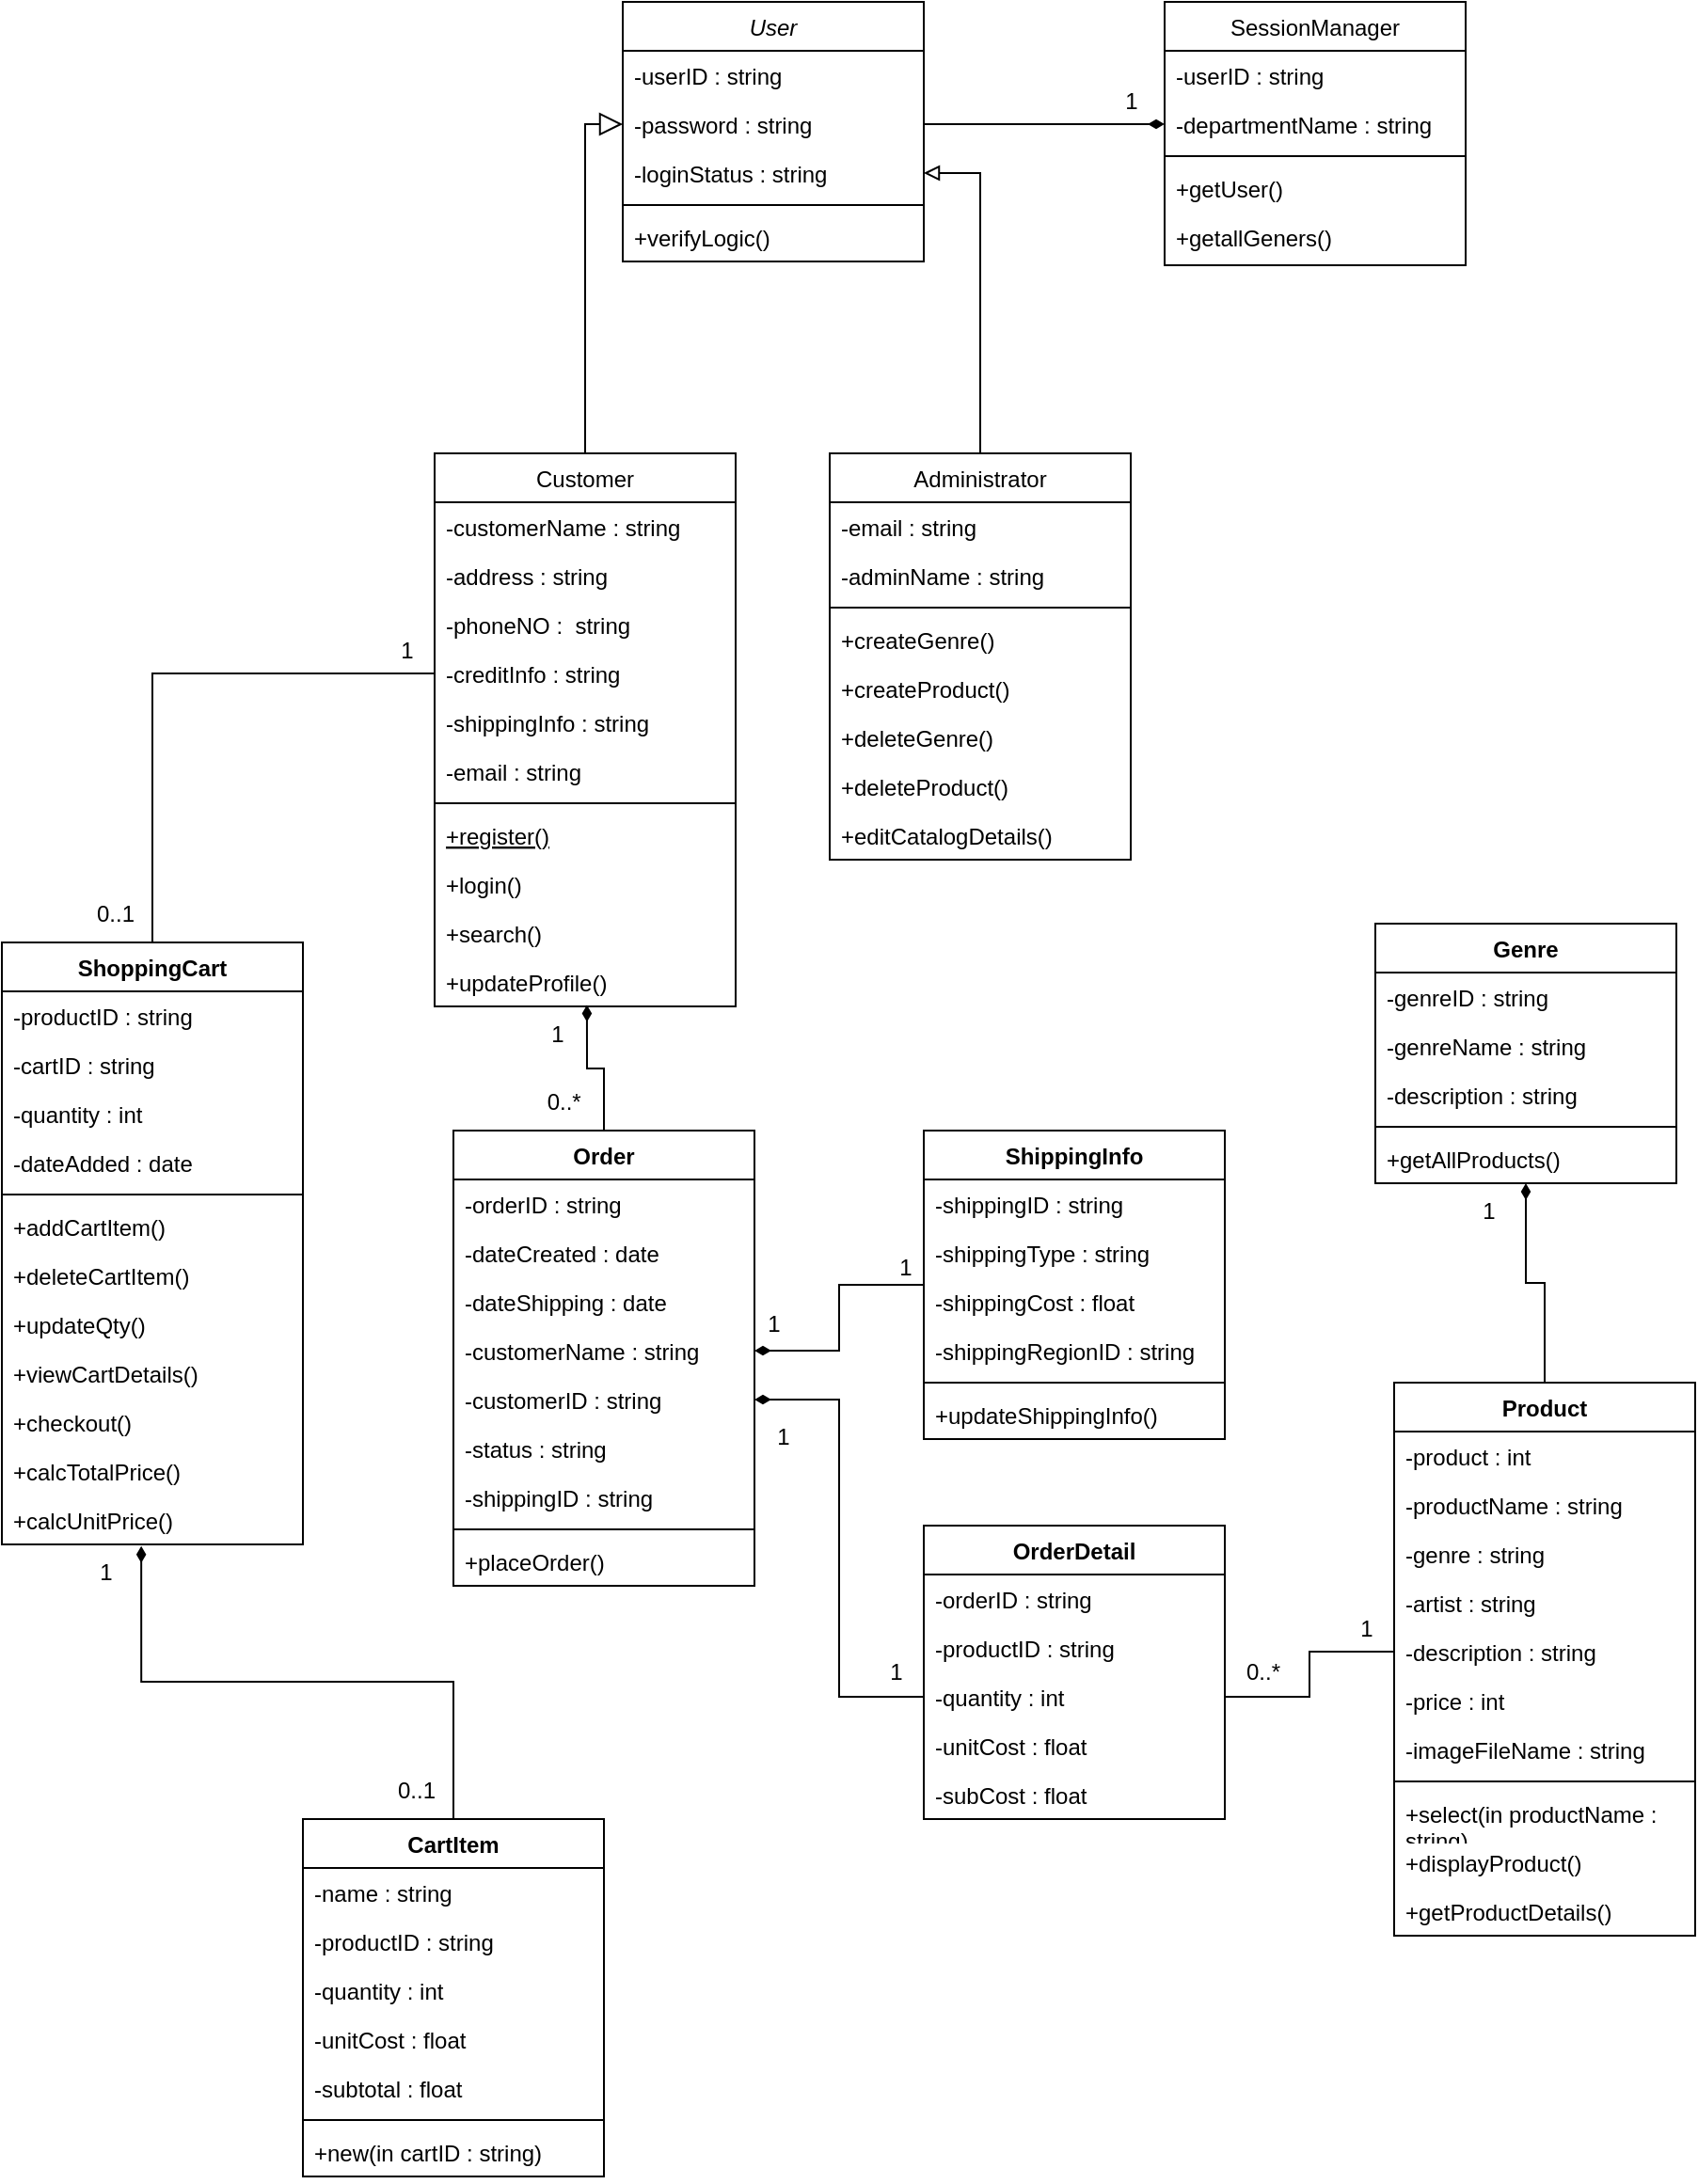 <mxfile version="25.0.3">
  <diagram id="C5RBs43oDa-KdzZeNtuy" name="Page-1">
    <mxGraphModel dx="2251" dy="1554" grid="1" gridSize="10" guides="1" tooltips="1" connect="1" arrows="1" fold="1" page="1" pageScale="1" pageWidth="827" pageHeight="1169" math="0" shadow="0">
      <root>
        <mxCell id="WIyWlLk6GJQsqaUBKTNV-0" />
        <mxCell id="WIyWlLk6GJQsqaUBKTNV-1" parent="WIyWlLk6GJQsqaUBKTNV-0" />
        <mxCell id="zkfFHV4jXpPFQw0GAbJ--0" value="User" style="swimlane;fontStyle=2;align=center;verticalAlign=top;childLayout=stackLayout;horizontal=1;startSize=26;horizontalStack=0;resizeParent=1;resizeLast=0;collapsible=1;marginBottom=0;rounded=0;shadow=0;strokeWidth=1;" parent="WIyWlLk6GJQsqaUBKTNV-1" vertex="1">
          <mxGeometry x="220" y="120" width="160" height="138" as="geometry">
            <mxRectangle x="230" y="140" width="160" height="26" as="alternateBounds" />
          </mxGeometry>
        </mxCell>
        <mxCell id="zkfFHV4jXpPFQw0GAbJ--1" value="-userID : string" style="text;align=left;verticalAlign=top;spacingLeft=4;spacingRight=4;overflow=hidden;rotatable=0;points=[[0,0.5],[1,0.5]];portConstraint=eastwest;" parent="zkfFHV4jXpPFQw0GAbJ--0" vertex="1">
          <mxGeometry y="26" width="160" height="26" as="geometry" />
        </mxCell>
        <mxCell id="zkfFHV4jXpPFQw0GAbJ--2" value="-password : string" style="text;align=left;verticalAlign=top;spacingLeft=4;spacingRight=4;overflow=hidden;rotatable=0;points=[[0,0.5],[1,0.5]];portConstraint=eastwest;rounded=0;shadow=0;html=0;" parent="zkfFHV4jXpPFQw0GAbJ--0" vertex="1">
          <mxGeometry y="52" width="160" height="26" as="geometry" />
        </mxCell>
        <mxCell id="zkfFHV4jXpPFQw0GAbJ--3" value="-loginStatus : string" style="text;align=left;verticalAlign=top;spacingLeft=4;spacingRight=4;overflow=hidden;rotatable=0;points=[[0,0.5],[1,0.5]];portConstraint=eastwest;rounded=0;shadow=0;html=0;" parent="zkfFHV4jXpPFQw0GAbJ--0" vertex="1">
          <mxGeometry y="78" width="160" height="26" as="geometry" />
        </mxCell>
        <mxCell id="zkfFHV4jXpPFQw0GAbJ--4" value="" style="line;html=1;strokeWidth=1;align=left;verticalAlign=middle;spacingTop=-1;spacingLeft=3;spacingRight=3;rotatable=0;labelPosition=right;points=[];portConstraint=eastwest;" parent="zkfFHV4jXpPFQw0GAbJ--0" vertex="1">
          <mxGeometry y="104" width="160" height="8" as="geometry" />
        </mxCell>
        <mxCell id="zkfFHV4jXpPFQw0GAbJ--5" value="+verifyLogic()" style="text;align=left;verticalAlign=top;spacingLeft=4;spacingRight=4;overflow=hidden;rotatable=0;points=[[0,0.5],[1,0.5]];portConstraint=eastwest;" parent="zkfFHV4jXpPFQw0GAbJ--0" vertex="1">
          <mxGeometry y="112" width="160" height="26" as="geometry" />
        </mxCell>
        <mxCell id="zkfFHV4jXpPFQw0GAbJ--6" value="Customer" style="swimlane;fontStyle=0;align=center;verticalAlign=top;childLayout=stackLayout;horizontal=1;startSize=26;horizontalStack=0;resizeParent=1;resizeLast=0;collapsible=1;marginBottom=0;rounded=0;shadow=0;strokeWidth=1;" parent="WIyWlLk6GJQsqaUBKTNV-1" vertex="1">
          <mxGeometry x="120" y="360" width="160" height="294" as="geometry">
            <mxRectangle x="130" y="380" width="160" height="26" as="alternateBounds" />
          </mxGeometry>
        </mxCell>
        <mxCell id="zkfFHV4jXpPFQw0GAbJ--7" value="-customerName : string" style="text;align=left;verticalAlign=top;spacingLeft=4;spacingRight=4;overflow=hidden;rotatable=0;points=[[0,0.5],[1,0.5]];portConstraint=eastwest;" parent="zkfFHV4jXpPFQw0GAbJ--6" vertex="1">
          <mxGeometry y="26" width="160" height="26" as="geometry" />
        </mxCell>
        <mxCell id="zkfFHV4jXpPFQw0GAbJ--8" value="-address : string&#xa;" style="text;align=left;verticalAlign=top;spacingLeft=4;spacingRight=4;overflow=hidden;rotatable=0;points=[[0,0.5],[1,0.5]];portConstraint=eastwest;rounded=0;shadow=0;html=0;" parent="zkfFHV4jXpPFQw0GAbJ--6" vertex="1">
          <mxGeometry y="52" width="160" height="26" as="geometry" />
        </mxCell>
        <mxCell id="RQyk1Q5emCY9U3NmdRjA-23" value="-phoneNO :&amp;nbsp; string" style="text;strokeColor=none;fillColor=none;align=left;verticalAlign=top;spacingLeft=4;spacingRight=4;overflow=hidden;rotatable=0;points=[[0,0.5],[1,0.5]];portConstraint=eastwest;whiteSpace=wrap;html=1;" parent="zkfFHV4jXpPFQw0GAbJ--6" vertex="1">
          <mxGeometry y="78" width="160" height="26" as="geometry" />
        </mxCell>
        <mxCell id="RQyk1Q5emCY9U3NmdRjA-24" value="-creditInfo : string" style="text;strokeColor=none;fillColor=none;align=left;verticalAlign=top;spacingLeft=4;spacingRight=4;overflow=hidden;rotatable=0;points=[[0,0.5],[1,0.5]];portConstraint=eastwest;whiteSpace=wrap;html=1;" parent="zkfFHV4jXpPFQw0GAbJ--6" vertex="1">
          <mxGeometry y="104" width="160" height="26" as="geometry" />
        </mxCell>
        <mxCell id="RQyk1Q5emCY9U3NmdRjA-25" value="-shippingInfo : string" style="text;strokeColor=none;fillColor=none;align=left;verticalAlign=top;spacingLeft=4;spacingRight=4;overflow=hidden;rotatable=0;points=[[0,0.5],[1,0.5]];portConstraint=eastwest;whiteSpace=wrap;html=1;" parent="zkfFHV4jXpPFQw0GAbJ--6" vertex="1">
          <mxGeometry y="130" width="160" height="26" as="geometry" />
        </mxCell>
        <mxCell id="RQyk1Q5emCY9U3NmdRjA-22" value="-email : string" style="text;strokeColor=none;fillColor=none;align=left;verticalAlign=top;spacingLeft=4;spacingRight=4;overflow=hidden;rotatable=0;points=[[0,0.5],[1,0.5]];portConstraint=eastwest;whiteSpace=wrap;html=1;" parent="zkfFHV4jXpPFQw0GAbJ--6" vertex="1">
          <mxGeometry y="156" width="160" height="26" as="geometry" />
        </mxCell>
        <mxCell id="zkfFHV4jXpPFQw0GAbJ--9" value="" style="line;html=1;strokeWidth=1;align=left;verticalAlign=middle;spacingTop=-1;spacingLeft=3;spacingRight=3;rotatable=0;labelPosition=right;points=[];portConstraint=eastwest;" parent="zkfFHV4jXpPFQw0GAbJ--6" vertex="1">
          <mxGeometry y="182" width="160" height="8" as="geometry" />
        </mxCell>
        <mxCell id="zkfFHV4jXpPFQw0GAbJ--10" value="+register()" style="text;align=left;verticalAlign=top;spacingLeft=4;spacingRight=4;overflow=hidden;rotatable=0;points=[[0,0.5],[1,0.5]];portConstraint=eastwest;fontStyle=4" parent="zkfFHV4jXpPFQw0GAbJ--6" vertex="1">
          <mxGeometry y="190" width="160" height="26" as="geometry" />
        </mxCell>
        <mxCell id="zkfFHV4jXpPFQw0GAbJ--11" value="+login()" style="text;align=left;verticalAlign=top;spacingLeft=4;spacingRight=4;overflow=hidden;rotatable=0;points=[[0,0.5],[1,0.5]];portConstraint=eastwest;" parent="zkfFHV4jXpPFQw0GAbJ--6" vertex="1">
          <mxGeometry y="216" width="160" height="26" as="geometry" />
        </mxCell>
        <mxCell id="RQyk1Q5emCY9U3NmdRjA-27" value="+search()" style="text;strokeColor=none;fillColor=none;align=left;verticalAlign=top;spacingLeft=4;spacingRight=4;overflow=hidden;rotatable=0;points=[[0,0.5],[1,0.5]];portConstraint=eastwest;whiteSpace=wrap;html=1;" parent="zkfFHV4jXpPFQw0GAbJ--6" vertex="1">
          <mxGeometry y="242" width="160" height="26" as="geometry" />
        </mxCell>
        <mxCell id="RQyk1Q5emCY9U3NmdRjA-26" value="+updateProfile()" style="text;strokeColor=none;fillColor=none;align=left;verticalAlign=top;spacingLeft=4;spacingRight=4;overflow=hidden;rotatable=0;points=[[0,0.5],[1,0.5]];portConstraint=eastwest;whiteSpace=wrap;html=1;" parent="zkfFHV4jXpPFQw0GAbJ--6" vertex="1">
          <mxGeometry y="268" width="160" height="26" as="geometry" />
        </mxCell>
        <mxCell id="zkfFHV4jXpPFQw0GAbJ--12" value="" style="endArrow=block;endSize=10;endFill=0;shadow=0;strokeWidth=1;rounded=0;curved=0;edgeStyle=elbowEdgeStyle;elbow=vertical;entryX=0;entryY=0.5;entryDx=0;entryDy=0;exitX=0.5;exitY=0;exitDx=0;exitDy=0;" parent="WIyWlLk6GJQsqaUBKTNV-1" source="zkfFHV4jXpPFQw0GAbJ--6" target="zkfFHV4jXpPFQw0GAbJ--2" edge="1">
          <mxGeometry width="160" relative="1" as="geometry">
            <mxPoint x="180" y="350" as="sourcePoint" />
            <mxPoint x="180" y="210" as="targetPoint" />
            <Array as="points">
              <mxPoint x="180" y="185" />
            </Array>
          </mxGeometry>
        </mxCell>
        <mxCell id="RQyk1Q5emCY9U3NmdRjA-28" style="edgeStyle=orthogonalEdgeStyle;rounded=0;orthogonalLoop=1;jettySize=auto;html=1;entryX=1;entryY=0.5;entryDx=0;entryDy=0;endArrow=block;endFill=0;" parent="WIyWlLk6GJQsqaUBKTNV-1" source="zkfFHV4jXpPFQw0GAbJ--13" target="zkfFHV4jXpPFQw0GAbJ--3" edge="1">
          <mxGeometry relative="1" as="geometry" />
        </mxCell>
        <mxCell id="zkfFHV4jXpPFQw0GAbJ--13" value="Administrator" style="swimlane;fontStyle=0;align=center;verticalAlign=top;childLayout=stackLayout;horizontal=1;startSize=26;horizontalStack=0;resizeParent=1;resizeLast=0;collapsible=1;marginBottom=0;rounded=0;shadow=0;strokeWidth=1;" parent="WIyWlLk6GJQsqaUBKTNV-1" vertex="1">
          <mxGeometry x="330" y="360" width="160" height="216" as="geometry">
            <mxRectangle x="340" y="380" width="170" height="26" as="alternateBounds" />
          </mxGeometry>
        </mxCell>
        <mxCell id="RQyk1Q5emCY9U3NmdRjA-5" value="-email : string" style="text;strokeColor=none;fillColor=none;align=left;verticalAlign=top;spacingLeft=4;spacingRight=4;overflow=hidden;rotatable=0;points=[[0,0.5],[1,0.5]];portConstraint=eastwest;whiteSpace=wrap;html=1;" parent="zkfFHV4jXpPFQw0GAbJ--13" vertex="1">
          <mxGeometry y="26" width="160" height="26" as="geometry" />
        </mxCell>
        <mxCell id="zkfFHV4jXpPFQw0GAbJ--14" value="-adminName : string" style="text;align=left;verticalAlign=top;spacingLeft=4;spacingRight=4;overflow=hidden;rotatable=0;points=[[0,0.5],[1,0.5]];portConstraint=eastwest;" parent="zkfFHV4jXpPFQw0GAbJ--13" vertex="1">
          <mxGeometry y="52" width="160" height="26" as="geometry" />
        </mxCell>
        <mxCell id="zkfFHV4jXpPFQw0GAbJ--15" value="" style="line;html=1;strokeWidth=1;align=left;verticalAlign=middle;spacingTop=-1;spacingLeft=3;spacingRight=3;rotatable=0;labelPosition=right;points=[];portConstraint=eastwest;" parent="zkfFHV4jXpPFQw0GAbJ--13" vertex="1">
          <mxGeometry y="78" width="160" height="8" as="geometry" />
        </mxCell>
        <mxCell id="RQyk1Q5emCY9U3NmdRjA-17" value="+createGenre()" style="text;strokeColor=none;fillColor=none;align=left;verticalAlign=top;spacingLeft=4;spacingRight=4;overflow=hidden;rotatable=0;points=[[0,0.5],[1,0.5]];portConstraint=eastwest;whiteSpace=wrap;html=1;" parent="zkfFHV4jXpPFQw0GAbJ--13" vertex="1">
          <mxGeometry y="86" width="160" height="26" as="geometry" />
        </mxCell>
        <mxCell id="RQyk1Q5emCY9U3NmdRjA-21" value="&lt;div&gt;+createProduct()&lt;/div&gt;&lt;div&gt;&lt;br&gt;&lt;/div&gt;" style="text;strokeColor=none;fillColor=none;align=left;verticalAlign=top;spacingLeft=4;spacingRight=4;overflow=hidden;rotatable=0;points=[[0,0.5],[1,0.5]];portConstraint=eastwest;whiteSpace=wrap;html=1;" parent="zkfFHV4jXpPFQw0GAbJ--13" vertex="1">
          <mxGeometry y="112" width="160" height="26" as="geometry" />
        </mxCell>
        <mxCell id="RQyk1Q5emCY9U3NmdRjA-20" value="&lt;div&gt;&lt;span style=&quot;background-color: initial;&quot;&gt;+deleteGenre()&lt;/span&gt;&lt;/div&gt;&lt;div&gt;&lt;span style=&quot;background-color: initial;&quot;&gt;&lt;br&gt;&lt;/span&gt;&lt;/div&gt;" style="text;strokeColor=none;fillColor=none;align=left;verticalAlign=top;spacingLeft=4;spacingRight=4;overflow=hidden;rotatable=0;points=[[0,0.5],[1,0.5]];portConstraint=eastwest;whiteSpace=wrap;html=1;" parent="zkfFHV4jXpPFQw0GAbJ--13" vertex="1">
          <mxGeometry y="138" width="160" height="26" as="geometry" />
        </mxCell>
        <mxCell id="RQyk1Q5emCY9U3NmdRjA-19" value="&lt;div&gt;&lt;span style=&quot;background-color: initial;&quot;&gt;+deleteProduct()&lt;/span&gt;&lt;/div&gt;&lt;div&gt;&lt;span style=&quot;background-color: initial;&quot;&gt;&lt;br&gt;&lt;/span&gt;&lt;/div&gt;" style="text;strokeColor=none;fillColor=none;align=left;verticalAlign=top;spacingLeft=4;spacingRight=4;overflow=hidden;rotatable=0;points=[[0,0.5],[1,0.5]];portConstraint=eastwest;whiteSpace=wrap;html=1;" parent="zkfFHV4jXpPFQw0GAbJ--13" vertex="1">
          <mxGeometry y="164" width="160" height="26" as="geometry" />
        </mxCell>
        <mxCell id="RQyk1Q5emCY9U3NmdRjA-18" value="+editCatalogDetails()" style="text;strokeColor=none;fillColor=none;align=left;verticalAlign=top;spacingLeft=4;spacingRight=4;overflow=hidden;rotatable=0;points=[[0,0.5],[1,0.5]];portConstraint=eastwest;whiteSpace=wrap;html=1;" parent="zkfFHV4jXpPFQw0GAbJ--13" vertex="1">
          <mxGeometry y="190" width="160" height="26" as="geometry" />
        </mxCell>
        <mxCell id="zkfFHV4jXpPFQw0GAbJ--17" value="SessionManager" style="swimlane;fontStyle=0;align=center;verticalAlign=top;childLayout=stackLayout;horizontal=1;startSize=26;horizontalStack=0;resizeParent=1;resizeLast=0;collapsible=1;marginBottom=0;rounded=0;shadow=0;strokeWidth=1;" parent="WIyWlLk6GJQsqaUBKTNV-1" vertex="1">
          <mxGeometry x="508" y="120" width="160" height="140" as="geometry">
            <mxRectangle x="550" y="140" width="160" height="26" as="alternateBounds" />
          </mxGeometry>
        </mxCell>
        <mxCell id="zkfFHV4jXpPFQw0GAbJ--18" value="-userID : string" style="text;align=left;verticalAlign=top;spacingLeft=4;spacingRight=4;overflow=hidden;rotatable=0;points=[[0,0.5],[1,0.5]];portConstraint=eastwest;" parent="zkfFHV4jXpPFQw0GAbJ--17" vertex="1">
          <mxGeometry y="26" width="160" height="26" as="geometry" />
        </mxCell>
        <mxCell id="zkfFHV4jXpPFQw0GAbJ--19" value="-departmentName : string" style="text;align=left;verticalAlign=top;spacingLeft=4;spacingRight=4;overflow=hidden;rotatable=0;points=[[0,0.5],[1,0.5]];portConstraint=eastwest;rounded=0;shadow=0;html=0;" parent="zkfFHV4jXpPFQw0GAbJ--17" vertex="1">
          <mxGeometry y="52" width="160" height="26" as="geometry" />
        </mxCell>
        <mxCell id="zkfFHV4jXpPFQw0GAbJ--23" value="" style="line;html=1;strokeWidth=1;align=left;verticalAlign=middle;spacingTop=-1;spacingLeft=3;spacingRight=3;rotatable=0;labelPosition=right;points=[];portConstraint=eastwest;" parent="zkfFHV4jXpPFQw0GAbJ--17" vertex="1">
          <mxGeometry y="78" width="160" height="8" as="geometry" />
        </mxCell>
        <mxCell id="zkfFHV4jXpPFQw0GAbJ--24" value="+getUser()" style="text;align=left;verticalAlign=top;spacingLeft=4;spacingRight=4;overflow=hidden;rotatable=0;points=[[0,0.5],[1,0.5]];portConstraint=eastwest;" parent="zkfFHV4jXpPFQw0GAbJ--17" vertex="1">
          <mxGeometry y="86" width="160" height="26" as="geometry" />
        </mxCell>
        <mxCell id="zkfFHV4jXpPFQw0GAbJ--25" value="+getallGeners()" style="text;align=left;verticalAlign=top;spacingLeft=4;spacingRight=4;overflow=hidden;rotatable=0;points=[[0,0.5],[1,0.5]];portConstraint=eastwest;" parent="zkfFHV4jXpPFQw0GAbJ--17" vertex="1">
          <mxGeometry y="112" width="160" height="26" as="geometry" />
        </mxCell>
        <mxCell id="RQyk1Q5emCY9U3NmdRjA-2" style="edgeStyle=orthogonalEdgeStyle;rounded=0;orthogonalLoop=1;jettySize=auto;html=1;endArrow=diamondThin;endFill=1;" parent="WIyWlLk6GJQsqaUBKTNV-1" source="zkfFHV4jXpPFQw0GAbJ--2" target="zkfFHV4jXpPFQw0GAbJ--19" edge="1">
          <mxGeometry relative="1" as="geometry" />
        </mxCell>
        <mxCell id="RQyk1Q5emCY9U3NmdRjA-3" value="1" style="text;html=1;align=center;verticalAlign=middle;resizable=0;points=[];autosize=1;strokeColor=none;fillColor=none;" parent="WIyWlLk6GJQsqaUBKTNV-1" vertex="1">
          <mxGeometry x="475" y="158" width="30" height="30" as="geometry" />
        </mxCell>
        <mxCell id="RQyk1Q5emCY9U3NmdRjA-15" value="&lt;br&gt;&lt;div style=&quot;text-align: left; text-wrap-mode: wrap;&quot;&gt;&lt;br&gt;&lt;/div&gt;" style="text;html=1;align=center;verticalAlign=middle;resizable=0;points=[];autosize=1;strokeColor=none;fillColor=none;" parent="WIyWlLk6GJQsqaUBKTNV-1" vertex="1">
          <mxGeometry x="370" y="623" width="20" height="40" as="geometry" />
        </mxCell>
        <mxCell id="EE8kSqbH6hWpKjVf80Ol-6" style="edgeStyle=orthogonalEdgeStyle;rounded=0;orthogonalLoop=1;jettySize=auto;html=1;entryX=0;entryY=0.5;entryDx=0;entryDy=0;endArrow=none;endFill=0;" edge="1" parent="WIyWlLk6GJQsqaUBKTNV-1" source="RQyk1Q5emCY9U3NmdRjA-29" target="RQyk1Q5emCY9U3NmdRjA-24">
          <mxGeometry relative="1" as="geometry" />
        </mxCell>
        <mxCell id="RQyk1Q5emCY9U3NmdRjA-29" value="ShoppingCart" style="swimlane;fontStyle=1;align=center;verticalAlign=top;childLayout=stackLayout;horizontal=1;startSize=26;horizontalStack=0;resizeParent=1;resizeParentMax=0;resizeLast=0;collapsible=1;marginBottom=0;whiteSpace=wrap;html=1;" parent="WIyWlLk6GJQsqaUBKTNV-1" vertex="1">
          <mxGeometry x="-110" y="620" width="160" height="320" as="geometry" />
        </mxCell>
        <mxCell id="RQyk1Q5emCY9U3NmdRjA-33" value="-productID : string" style="text;strokeColor=none;fillColor=none;align=left;verticalAlign=top;spacingLeft=4;spacingRight=4;overflow=hidden;rotatable=0;points=[[0,0.5],[1,0.5]];portConstraint=eastwest;whiteSpace=wrap;html=1;" parent="RQyk1Q5emCY9U3NmdRjA-29" vertex="1">
          <mxGeometry y="26" width="160" height="26" as="geometry" />
        </mxCell>
        <mxCell id="RQyk1Q5emCY9U3NmdRjA-30" value="-cartID : string" style="text;strokeColor=none;fillColor=none;align=left;verticalAlign=top;spacingLeft=4;spacingRight=4;overflow=hidden;rotatable=0;points=[[0,0.5],[1,0.5]];portConstraint=eastwest;whiteSpace=wrap;html=1;" parent="RQyk1Q5emCY9U3NmdRjA-29" vertex="1">
          <mxGeometry y="52" width="160" height="26" as="geometry" />
        </mxCell>
        <mxCell id="RQyk1Q5emCY9U3NmdRjA-34" value="-quantity : int" style="text;strokeColor=none;fillColor=none;align=left;verticalAlign=top;spacingLeft=4;spacingRight=4;overflow=hidden;rotatable=0;points=[[0,0.5],[1,0.5]];portConstraint=eastwest;whiteSpace=wrap;html=1;" parent="RQyk1Q5emCY9U3NmdRjA-29" vertex="1">
          <mxGeometry y="78" width="160" height="26" as="geometry" />
        </mxCell>
        <mxCell id="RQyk1Q5emCY9U3NmdRjA-35" value="-dateAdded : date" style="text;strokeColor=none;fillColor=none;align=left;verticalAlign=top;spacingLeft=4;spacingRight=4;overflow=hidden;rotatable=0;points=[[0,0.5],[1,0.5]];portConstraint=eastwest;whiteSpace=wrap;html=1;" parent="RQyk1Q5emCY9U3NmdRjA-29" vertex="1">
          <mxGeometry y="104" width="160" height="26" as="geometry" />
        </mxCell>
        <mxCell id="RQyk1Q5emCY9U3NmdRjA-31" value="" style="line;strokeWidth=1;fillColor=none;align=left;verticalAlign=middle;spacingTop=-1;spacingLeft=3;spacingRight=3;rotatable=0;labelPosition=right;points=[];portConstraint=eastwest;strokeColor=inherit;" parent="RQyk1Q5emCY9U3NmdRjA-29" vertex="1">
          <mxGeometry y="130" width="160" height="8" as="geometry" />
        </mxCell>
        <mxCell id="RQyk1Q5emCY9U3NmdRjA-32" value="+addCartItem()" style="text;strokeColor=none;fillColor=none;align=left;verticalAlign=top;spacingLeft=4;spacingRight=4;overflow=hidden;rotatable=0;points=[[0,0.5],[1,0.5]];portConstraint=eastwest;whiteSpace=wrap;html=1;" parent="RQyk1Q5emCY9U3NmdRjA-29" vertex="1">
          <mxGeometry y="138" width="160" height="26" as="geometry" />
        </mxCell>
        <mxCell id="RQyk1Q5emCY9U3NmdRjA-36" value="+deleteCartItem()" style="text;strokeColor=none;fillColor=none;align=left;verticalAlign=top;spacingLeft=4;spacingRight=4;overflow=hidden;rotatable=0;points=[[0,0.5],[1,0.5]];portConstraint=eastwest;whiteSpace=wrap;html=1;" parent="RQyk1Q5emCY9U3NmdRjA-29" vertex="1">
          <mxGeometry y="164" width="160" height="26" as="geometry" />
        </mxCell>
        <mxCell id="RQyk1Q5emCY9U3NmdRjA-37" value="+updateQty()" style="text;strokeColor=none;fillColor=none;align=left;verticalAlign=top;spacingLeft=4;spacingRight=4;overflow=hidden;rotatable=0;points=[[0,0.5],[1,0.5]];portConstraint=eastwest;whiteSpace=wrap;html=1;" parent="RQyk1Q5emCY9U3NmdRjA-29" vertex="1">
          <mxGeometry y="190" width="160" height="26" as="geometry" />
        </mxCell>
        <mxCell id="RQyk1Q5emCY9U3NmdRjA-38" value="+viewCartDetails()" style="text;strokeColor=none;fillColor=none;align=left;verticalAlign=top;spacingLeft=4;spacingRight=4;overflow=hidden;rotatable=0;points=[[0,0.5],[1,0.5]];portConstraint=eastwest;whiteSpace=wrap;html=1;" parent="RQyk1Q5emCY9U3NmdRjA-29" vertex="1">
          <mxGeometry y="216" width="160" height="26" as="geometry" />
        </mxCell>
        <mxCell id="RQyk1Q5emCY9U3NmdRjA-39" value="+checkout()" style="text;strokeColor=none;fillColor=none;align=left;verticalAlign=top;spacingLeft=4;spacingRight=4;overflow=hidden;rotatable=0;points=[[0,0.5],[1,0.5]];portConstraint=eastwest;whiteSpace=wrap;html=1;" parent="RQyk1Q5emCY9U3NmdRjA-29" vertex="1">
          <mxGeometry y="242" width="160" height="26" as="geometry" />
        </mxCell>
        <mxCell id="RQyk1Q5emCY9U3NmdRjA-41" value="+calcTotalPrice()" style="text;strokeColor=none;fillColor=none;align=left;verticalAlign=top;spacingLeft=4;spacingRight=4;overflow=hidden;rotatable=0;points=[[0,0.5],[1,0.5]];portConstraint=eastwest;whiteSpace=wrap;html=1;" parent="RQyk1Q5emCY9U3NmdRjA-29" vertex="1">
          <mxGeometry y="268" width="160" height="26" as="geometry" />
        </mxCell>
        <mxCell id="RQyk1Q5emCY9U3NmdRjA-40" value="+calcUnitPrice()" style="text;strokeColor=none;fillColor=none;align=left;verticalAlign=top;spacingLeft=4;spacingRight=4;overflow=hidden;rotatable=0;points=[[0,0.5],[1,0.5]];portConstraint=eastwest;whiteSpace=wrap;html=1;" parent="RQyk1Q5emCY9U3NmdRjA-29" vertex="1">
          <mxGeometry y="294" width="160" height="26" as="geometry" />
        </mxCell>
        <mxCell id="RQyk1Q5emCY9U3NmdRjA-42" value="Order" style="swimlane;fontStyle=1;align=center;verticalAlign=top;childLayout=stackLayout;horizontal=1;startSize=26;horizontalStack=0;resizeParent=1;resizeParentMax=0;resizeLast=0;collapsible=1;marginBottom=0;whiteSpace=wrap;html=1;" parent="WIyWlLk6GJQsqaUBKTNV-1" vertex="1">
          <mxGeometry x="130" y="720" width="160" height="242" as="geometry" />
        </mxCell>
        <mxCell id="RQyk1Q5emCY9U3NmdRjA-43" value="-orderID : string" style="text;strokeColor=none;fillColor=none;align=left;verticalAlign=top;spacingLeft=4;spacingRight=4;overflow=hidden;rotatable=0;points=[[0,0.5],[1,0.5]];portConstraint=eastwest;whiteSpace=wrap;html=1;" parent="RQyk1Q5emCY9U3NmdRjA-42" vertex="1">
          <mxGeometry y="26" width="160" height="26" as="geometry" />
        </mxCell>
        <mxCell id="RQyk1Q5emCY9U3NmdRjA-46" value="-dateCreated : date" style="text;strokeColor=none;fillColor=none;align=left;verticalAlign=top;spacingLeft=4;spacingRight=4;overflow=hidden;rotatable=0;points=[[0,0.5],[1,0.5]];portConstraint=eastwest;whiteSpace=wrap;html=1;" parent="RQyk1Q5emCY9U3NmdRjA-42" vertex="1">
          <mxGeometry y="52" width="160" height="26" as="geometry" />
        </mxCell>
        <mxCell id="RQyk1Q5emCY9U3NmdRjA-47" value="-dateShipping : date" style="text;strokeColor=none;fillColor=none;align=left;verticalAlign=top;spacingLeft=4;spacingRight=4;overflow=hidden;rotatable=0;points=[[0,0.5],[1,0.5]];portConstraint=eastwest;whiteSpace=wrap;html=1;" parent="RQyk1Q5emCY9U3NmdRjA-42" vertex="1">
          <mxGeometry y="78" width="160" height="26" as="geometry" />
        </mxCell>
        <mxCell id="RQyk1Q5emCY9U3NmdRjA-48" value="-customerName : string" style="text;strokeColor=none;fillColor=none;align=left;verticalAlign=top;spacingLeft=4;spacingRight=4;overflow=hidden;rotatable=0;points=[[0,0.5],[1,0.5]];portConstraint=eastwest;whiteSpace=wrap;html=1;" parent="RQyk1Q5emCY9U3NmdRjA-42" vertex="1">
          <mxGeometry y="104" width="160" height="26" as="geometry" />
        </mxCell>
        <mxCell id="RQyk1Q5emCY9U3NmdRjA-49" value="-customerID : string" style="text;strokeColor=none;fillColor=none;align=left;verticalAlign=top;spacingLeft=4;spacingRight=4;overflow=hidden;rotatable=0;points=[[0,0.5],[1,0.5]];portConstraint=eastwest;whiteSpace=wrap;html=1;" parent="RQyk1Q5emCY9U3NmdRjA-42" vertex="1">
          <mxGeometry y="130" width="160" height="26" as="geometry" />
        </mxCell>
        <mxCell id="RQyk1Q5emCY9U3NmdRjA-50" value="-status : string" style="text;strokeColor=none;fillColor=none;align=left;verticalAlign=top;spacingLeft=4;spacingRight=4;overflow=hidden;rotatable=0;points=[[0,0.5],[1,0.5]];portConstraint=eastwest;whiteSpace=wrap;html=1;" parent="RQyk1Q5emCY9U3NmdRjA-42" vertex="1">
          <mxGeometry y="156" width="160" height="26" as="geometry" />
        </mxCell>
        <mxCell id="RQyk1Q5emCY9U3NmdRjA-51" value="-shippingID : string" style="text;strokeColor=none;fillColor=none;align=left;verticalAlign=top;spacingLeft=4;spacingRight=4;overflow=hidden;rotatable=0;points=[[0,0.5],[1,0.5]];portConstraint=eastwest;whiteSpace=wrap;html=1;" parent="RQyk1Q5emCY9U3NmdRjA-42" vertex="1">
          <mxGeometry y="182" width="160" height="26" as="geometry" />
        </mxCell>
        <mxCell id="RQyk1Q5emCY9U3NmdRjA-44" value="" style="line;strokeWidth=1;fillColor=none;align=left;verticalAlign=middle;spacingTop=-1;spacingLeft=3;spacingRight=3;rotatable=0;labelPosition=right;points=[];portConstraint=eastwest;strokeColor=inherit;" parent="RQyk1Q5emCY9U3NmdRjA-42" vertex="1">
          <mxGeometry y="208" width="160" height="8" as="geometry" />
        </mxCell>
        <mxCell id="RQyk1Q5emCY9U3NmdRjA-45" value="+placeOrder()" style="text;strokeColor=none;fillColor=none;align=left;verticalAlign=top;spacingLeft=4;spacingRight=4;overflow=hidden;rotatable=0;points=[[0,0.5],[1,0.5]];portConstraint=eastwest;whiteSpace=wrap;html=1;" parent="RQyk1Q5emCY9U3NmdRjA-42" vertex="1">
          <mxGeometry y="216" width="160" height="26" as="geometry" />
        </mxCell>
        <mxCell id="EE8kSqbH6hWpKjVf80Ol-9" style="edgeStyle=orthogonalEdgeStyle;rounded=0;orthogonalLoop=1;jettySize=auto;html=1;entryX=1;entryY=0.5;entryDx=0;entryDy=0;endArrow=diamondThin;endFill=1;" edge="1" parent="WIyWlLk6GJQsqaUBKTNV-1" source="RQyk1Q5emCY9U3NmdRjA-52" target="RQyk1Q5emCY9U3NmdRjA-48">
          <mxGeometry relative="1" as="geometry" />
        </mxCell>
        <mxCell id="RQyk1Q5emCY9U3NmdRjA-52" value="ShippingInfo" style="swimlane;fontStyle=1;align=center;verticalAlign=top;childLayout=stackLayout;horizontal=1;startSize=26;horizontalStack=0;resizeParent=1;resizeParentMax=0;resizeLast=0;collapsible=1;marginBottom=0;whiteSpace=wrap;html=1;" parent="WIyWlLk6GJQsqaUBKTNV-1" vertex="1">
          <mxGeometry x="380" y="720" width="160" height="164" as="geometry" />
        </mxCell>
        <mxCell id="RQyk1Q5emCY9U3NmdRjA-53" value="-shippingID : string" style="text;strokeColor=none;fillColor=none;align=left;verticalAlign=top;spacingLeft=4;spacingRight=4;overflow=hidden;rotatable=0;points=[[0,0.5],[1,0.5]];portConstraint=eastwest;whiteSpace=wrap;html=1;" parent="RQyk1Q5emCY9U3NmdRjA-52" vertex="1">
          <mxGeometry y="26" width="160" height="26" as="geometry" />
        </mxCell>
        <mxCell id="RQyk1Q5emCY9U3NmdRjA-56" value="-shippingType : string" style="text;strokeColor=none;fillColor=none;align=left;verticalAlign=top;spacingLeft=4;spacingRight=4;overflow=hidden;rotatable=0;points=[[0,0.5],[1,0.5]];portConstraint=eastwest;whiteSpace=wrap;html=1;" parent="RQyk1Q5emCY9U3NmdRjA-52" vertex="1">
          <mxGeometry y="52" width="160" height="26" as="geometry" />
        </mxCell>
        <mxCell id="RQyk1Q5emCY9U3NmdRjA-57" value="-shippingCost : float" style="text;strokeColor=none;fillColor=none;align=left;verticalAlign=top;spacingLeft=4;spacingRight=4;overflow=hidden;rotatable=0;points=[[0,0.5],[1,0.5]];portConstraint=eastwest;whiteSpace=wrap;html=1;" parent="RQyk1Q5emCY9U3NmdRjA-52" vertex="1">
          <mxGeometry y="78" width="160" height="26" as="geometry" />
        </mxCell>
        <mxCell id="RQyk1Q5emCY9U3NmdRjA-58" value="-shippingRegionID : string" style="text;strokeColor=none;fillColor=none;align=left;verticalAlign=top;spacingLeft=4;spacingRight=4;overflow=hidden;rotatable=0;points=[[0,0.5],[1,0.5]];portConstraint=eastwest;whiteSpace=wrap;html=1;" parent="RQyk1Q5emCY9U3NmdRjA-52" vertex="1">
          <mxGeometry y="104" width="160" height="26" as="geometry" />
        </mxCell>
        <mxCell id="RQyk1Q5emCY9U3NmdRjA-54" value="" style="line;strokeWidth=1;fillColor=none;align=left;verticalAlign=middle;spacingTop=-1;spacingLeft=3;spacingRight=3;rotatable=0;labelPosition=right;points=[];portConstraint=eastwest;strokeColor=inherit;" parent="RQyk1Q5emCY9U3NmdRjA-52" vertex="1">
          <mxGeometry y="130" width="160" height="8" as="geometry" />
        </mxCell>
        <mxCell id="RQyk1Q5emCY9U3NmdRjA-55" value="+updateShippingInfo()" style="text;strokeColor=none;fillColor=none;align=left;verticalAlign=top;spacingLeft=4;spacingRight=4;overflow=hidden;rotatable=0;points=[[0,0.5],[1,0.5]];portConstraint=eastwest;whiteSpace=wrap;html=1;" parent="RQyk1Q5emCY9U3NmdRjA-52" vertex="1">
          <mxGeometry y="138" width="160" height="26" as="geometry" />
        </mxCell>
        <mxCell id="RQyk1Q5emCY9U3NmdRjA-59" value="OrderDetail" style="swimlane;fontStyle=1;align=center;verticalAlign=top;childLayout=stackLayout;horizontal=1;startSize=26;horizontalStack=0;resizeParent=1;resizeParentMax=0;resizeLast=0;collapsible=1;marginBottom=0;whiteSpace=wrap;html=1;" parent="WIyWlLk6GJQsqaUBKTNV-1" vertex="1">
          <mxGeometry x="380" y="930" width="160" height="156" as="geometry" />
        </mxCell>
        <mxCell id="RQyk1Q5emCY9U3NmdRjA-60" value="-orderID : string" style="text;strokeColor=none;fillColor=none;align=left;verticalAlign=top;spacingLeft=4;spacingRight=4;overflow=hidden;rotatable=0;points=[[0,0.5],[1,0.5]];portConstraint=eastwest;whiteSpace=wrap;html=1;" parent="RQyk1Q5emCY9U3NmdRjA-59" vertex="1">
          <mxGeometry y="26" width="160" height="26" as="geometry" />
        </mxCell>
        <mxCell id="RQyk1Q5emCY9U3NmdRjA-63" value="-productID : string" style="text;strokeColor=none;fillColor=none;align=left;verticalAlign=top;spacingLeft=4;spacingRight=4;overflow=hidden;rotatable=0;points=[[0,0.5],[1,0.5]];portConstraint=eastwest;whiteSpace=wrap;html=1;" parent="RQyk1Q5emCY9U3NmdRjA-59" vertex="1">
          <mxGeometry y="52" width="160" height="26" as="geometry" />
        </mxCell>
        <mxCell id="RQyk1Q5emCY9U3NmdRjA-64" value="-quantity : int" style="text;strokeColor=none;fillColor=none;align=left;verticalAlign=top;spacingLeft=4;spacingRight=4;overflow=hidden;rotatable=0;points=[[0,0.5],[1,0.5]];portConstraint=eastwest;whiteSpace=wrap;html=1;" parent="RQyk1Q5emCY9U3NmdRjA-59" vertex="1">
          <mxGeometry y="78" width="160" height="26" as="geometry" />
        </mxCell>
        <mxCell id="RQyk1Q5emCY9U3NmdRjA-65" value="-unitCost : float" style="text;strokeColor=none;fillColor=none;align=left;verticalAlign=top;spacingLeft=4;spacingRight=4;overflow=hidden;rotatable=0;points=[[0,0.5],[1,0.5]];portConstraint=eastwest;whiteSpace=wrap;html=1;" parent="RQyk1Q5emCY9U3NmdRjA-59" vertex="1">
          <mxGeometry y="104" width="160" height="26" as="geometry" />
        </mxCell>
        <mxCell id="RQyk1Q5emCY9U3NmdRjA-66" value="-subCost : float" style="text;strokeColor=none;fillColor=none;align=left;verticalAlign=top;spacingLeft=4;spacingRight=4;overflow=hidden;rotatable=0;points=[[0,0.5],[1,0.5]];portConstraint=eastwest;whiteSpace=wrap;html=1;" parent="RQyk1Q5emCY9U3NmdRjA-59" vertex="1">
          <mxGeometry y="130" width="160" height="26" as="geometry" />
        </mxCell>
        <mxCell id="RQyk1Q5emCY9U3NmdRjA-67" value="CartItem" style="swimlane;fontStyle=1;align=center;verticalAlign=top;childLayout=stackLayout;horizontal=1;startSize=26;horizontalStack=0;resizeParent=1;resizeParentMax=0;resizeLast=0;collapsible=1;marginBottom=0;whiteSpace=wrap;html=1;" parent="WIyWlLk6GJQsqaUBKTNV-1" vertex="1">
          <mxGeometry x="50" y="1086" width="160" height="190" as="geometry" />
        </mxCell>
        <mxCell id="RQyk1Q5emCY9U3NmdRjA-68" value="-name : string" style="text;strokeColor=none;fillColor=none;align=left;verticalAlign=top;spacingLeft=4;spacingRight=4;overflow=hidden;rotatable=0;points=[[0,0.5],[1,0.5]];portConstraint=eastwest;whiteSpace=wrap;html=1;" parent="RQyk1Q5emCY9U3NmdRjA-67" vertex="1">
          <mxGeometry y="26" width="160" height="26" as="geometry" />
        </mxCell>
        <mxCell id="RQyk1Q5emCY9U3NmdRjA-71" value="-productID : string" style="text;strokeColor=none;fillColor=none;align=left;verticalAlign=top;spacingLeft=4;spacingRight=4;overflow=hidden;rotatable=0;points=[[0,0.5],[1,0.5]];portConstraint=eastwest;whiteSpace=wrap;html=1;" parent="RQyk1Q5emCY9U3NmdRjA-67" vertex="1">
          <mxGeometry y="52" width="160" height="26" as="geometry" />
        </mxCell>
        <mxCell id="RQyk1Q5emCY9U3NmdRjA-72" value="-quantity : int" style="text;strokeColor=none;fillColor=none;align=left;verticalAlign=top;spacingLeft=4;spacingRight=4;overflow=hidden;rotatable=0;points=[[0,0.5],[1,0.5]];portConstraint=eastwest;whiteSpace=wrap;html=1;" parent="RQyk1Q5emCY9U3NmdRjA-67" vertex="1">
          <mxGeometry y="78" width="160" height="26" as="geometry" />
        </mxCell>
        <mxCell id="RQyk1Q5emCY9U3NmdRjA-73" value="-unitCost : float" style="text;strokeColor=none;fillColor=none;align=left;verticalAlign=top;spacingLeft=4;spacingRight=4;overflow=hidden;rotatable=0;points=[[0,0.5],[1,0.5]];portConstraint=eastwest;whiteSpace=wrap;html=1;" parent="RQyk1Q5emCY9U3NmdRjA-67" vertex="1">
          <mxGeometry y="104" width="160" height="26" as="geometry" />
        </mxCell>
        <mxCell id="RQyk1Q5emCY9U3NmdRjA-74" value="-subtotal : float" style="text;strokeColor=none;fillColor=none;align=left;verticalAlign=top;spacingLeft=4;spacingRight=4;overflow=hidden;rotatable=0;points=[[0,0.5],[1,0.5]];portConstraint=eastwest;whiteSpace=wrap;html=1;" parent="RQyk1Q5emCY9U3NmdRjA-67" vertex="1">
          <mxGeometry y="130" width="160" height="26" as="geometry" />
        </mxCell>
        <mxCell id="RQyk1Q5emCY9U3NmdRjA-69" value="" style="line;strokeWidth=1;fillColor=none;align=left;verticalAlign=middle;spacingTop=-1;spacingLeft=3;spacingRight=3;rotatable=0;labelPosition=right;points=[];portConstraint=eastwest;strokeColor=inherit;" parent="RQyk1Q5emCY9U3NmdRjA-67" vertex="1">
          <mxGeometry y="156" width="160" height="8" as="geometry" />
        </mxCell>
        <mxCell id="RQyk1Q5emCY9U3NmdRjA-70" value="+new(in cartID : string)" style="text;strokeColor=none;fillColor=none;align=left;verticalAlign=top;spacingLeft=4;spacingRight=4;overflow=hidden;rotatable=0;points=[[0,0.5],[1,0.5]];portConstraint=eastwest;whiteSpace=wrap;html=1;" parent="RQyk1Q5emCY9U3NmdRjA-67" vertex="1">
          <mxGeometry y="164" width="160" height="26" as="geometry" />
        </mxCell>
        <mxCell id="EE8kSqbH6hWpKjVf80Ol-1" style="edgeStyle=orthogonalEdgeStyle;rounded=0;orthogonalLoop=1;jettySize=auto;html=1;exitX=0.5;exitY=0;exitDx=0;exitDy=0;entryX=0.506;entryY=0.973;entryDx=0;entryDy=0;entryPerimeter=0;endArrow=diamondThin;endFill=1;" edge="1" parent="WIyWlLk6GJQsqaUBKTNV-1" source="RQyk1Q5emCY9U3NmdRjA-42" target="RQyk1Q5emCY9U3NmdRjA-26">
          <mxGeometry relative="1" as="geometry" />
        </mxCell>
        <mxCell id="EE8kSqbH6hWpKjVf80Ol-2" value="0..*&amp;nbsp;" style="text;html=1;align=center;verticalAlign=middle;resizable=0;points=[];autosize=1;strokeColor=none;fillColor=none;" vertex="1" parent="WIyWlLk6GJQsqaUBKTNV-1">
          <mxGeometry x="170" y="690" width="40" height="30" as="geometry" />
        </mxCell>
        <mxCell id="EE8kSqbH6hWpKjVf80Ol-5" value="1" style="text;html=1;align=center;verticalAlign=middle;resizable=0;points=[];autosize=1;strokeColor=none;fillColor=none;" vertex="1" parent="WIyWlLk6GJQsqaUBKTNV-1">
          <mxGeometry x="170" y="654" width="30" height="30" as="geometry" />
        </mxCell>
        <mxCell id="EE8kSqbH6hWpKjVf80Ol-7" value="0..1" style="text;html=1;align=center;verticalAlign=middle;resizable=0;points=[];autosize=1;strokeColor=none;fillColor=none;" vertex="1" parent="WIyWlLk6GJQsqaUBKTNV-1">
          <mxGeometry x="-70" y="590" width="40" height="30" as="geometry" />
        </mxCell>
        <mxCell id="EE8kSqbH6hWpKjVf80Ol-8" value="1" style="text;html=1;align=center;verticalAlign=middle;resizable=0;points=[];autosize=1;strokeColor=none;fillColor=none;" vertex="1" parent="WIyWlLk6GJQsqaUBKTNV-1">
          <mxGeometry x="90" y="450" width="30" height="30" as="geometry" />
        </mxCell>
        <mxCell id="EE8kSqbH6hWpKjVf80Ol-10" value="1" style="text;html=1;align=center;verticalAlign=middle;resizable=0;points=[];autosize=1;strokeColor=none;fillColor=none;" vertex="1" parent="WIyWlLk6GJQsqaUBKTNV-1">
          <mxGeometry x="355" y="778" width="30" height="30" as="geometry" />
        </mxCell>
        <mxCell id="EE8kSqbH6hWpKjVf80Ol-11" value="1" style="text;html=1;align=center;verticalAlign=middle;resizable=0;points=[];autosize=1;strokeColor=none;fillColor=none;" vertex="1" parent="WIyWlLk6GJQsqaUBKTNV-1">
          <mxGeometry x="285" y="808" width="30" height="30" as="geometry" />
        </mxCell>
        <mxCell id="EE8kSqbH6hWpKjVf80Ol-12" style="edgeStyle=orthogonalEdgeStyle;rounded=0;orthogonalLoop=1;jettySize=auto;html=1;exitX=0;exitY=0.5;exitDx=0;exitDy=0;entryX=1;entryY=0.5;entryDx=0;entryDy=0;endArrow=diamondThin;endFill=1;" edge="1" parent="WIyWlLk6GJQsqaUBKTNV-1" source="RQyk1Q5emCY9U3NmdRjA-64" target="RQyk1Q5emCY9U3NmdRjA-49">
          <mxGeometry relative="1" as="geometry" />
        </mxCell>
        <mxCell id="EE8kSqbH6hWpKjVf80Ol-13" value="1" style="text;html=1;align=center;verticalAlign=middle;resizable=0;points=[];autosize=1;strokeColor=none;fillColor=none;" vertex="1" parent="WIyWlLk6GJQsqaUBKTNV-1">
          <mxGeometry x="290" y="868" width="30" height="30" as="geometry" />
        </mxCell>
        <mxCell id="EE8kSqbH6hWpKjVf80Ol-14" value="1" style="text;html=1;align=center;verticalAlign=middle;resizable=0;points=[];autosize=1;strokeColor=none;fillColor=none;" vertex="1" parent="WIyWlLk6GJQsqaUBKTNV-1">
          <mxGeometry x="350" y="993" width="30" height="30" as="geometry" />
        </mxCell>
        <mxCell id="EE8kSqbH6hWpKjVf80Ol-15" style="edgeStyle=orthogonalEdgeStyle;rounded=0;orthogonalLoop=1;jettySize=auto;html=1;entryX=0.463;entryY=1.035;entryDx=0;entryDy=0;entryPerimeter=0;endArrow=diamondThin;endFill=1;" edge="1" parent="WIyWlLk6GJQsqaUBKTNV-1" source="RQyk1Q5emCY9U3NmdRjA-67" target="RQyk1Q5emCY9U3NmdRjA-40">
          <mxGeometry relative="1" as="geometry" />
        </mxCell>
        <mxCell id="EE8kSqbH6hWpKjVf80Ol-16" value="0..1" style="text;html=1;align=center;verticalAlign=middle;resizable=0;points=[];autosize=1;strokeColor=none;fillColor=none;" vertex="1" parent="WIyWlLk6GJQsqaUBKTNV-1">
          <mxGeometry x="90" y="1056" width="40" height="30" as="geometry" />
        </mxCell>
        <mxCell id="EE8kSqbH6hWpKjVf80Ol-17" value="1" style="text;html=1;align=center;verticalAlign=middle;resizable=0;points=[];autosize=1;strokeColor=none;fillColor=none;" vertex="1" parent="WIyWlLk6GJQsqaUBKTNV-1">
          <mxGeometry x="-70" y="940" width="30" height="30" as="geometry" />
        </mxCell>
        <mxCell id="EE8kSqbH6hWpKjVf80Ol-40" style="edgeStyle=orthogonalEdgeStyle;rounded=0;orthogonalLoop=1;jettySize=auto;html=1;exitX=0.5;exitY=0;exitDx=0;exitDy=0;entryX=0.5;entryY=1;entryDx=0;entryDy=0;endArrow=diamondThin;endFill=1;" edge="1" parent="WIyWlLk6GJQsqaUBKTNV-1" source="EE8kSqbH6hWpKjVf80Ol-18" target="EE8kSqbH6hWpKjVf80Ol-30">
          <mxGeometry relative="1" as="geometry" />
        </mxCell>
        <mxCell id="EE8kSqbH6hWpKjVf80Ol-18" value="Product" style="swimlane;fontStyle=1;align=center;verticalAlign=top;childLayout=stackLayout;horizontal=1;startSize=26;horizontalStack=0;resizeParent=1;resizeParentMax=0;resizeLast=0;collapsible=1;marginBottom=0;whiteSpace=wrap;html=1;" vertex="1" parent="WIyWlLk6GJQsqaUBKTNV-1">
          <mxGeometry x="630" y="854" width="160" height="294" as="geometry" />
        </mxCell>
        <mxCell id="EE8kSqbH6hWpKjVf80Ol-19" value="-product : int" style="text;strokeColor=none;fillColor=none;align=left;verticalAlign=top;spacingLeft=4;spacingRight=4;overflow=hidden;rotatable=0;points=[[0,0.5],[1,0.5]];portConstraint=eastwest;whiteSpace=wrap;html=1;" vertex="1" parent="EE8kSqbH6hWpKjVf80Ol-18">
          <mxGeometry y="26" width="160" height="26" as="geometry" />
        </mxCell>
        <mxCell id="EE8kSqbH6hWpKjVf80Ol-22" value="-productName : string" style="text;strokeColor=none;fillColor=none;align=left;verticalAlign=top;spacingLeft=4;spacingRight=4;overflow=hidden;rotatable=0;points=[[0,0.5],[1,0.5]];portConstraint=eastwest;whiteSpace=wrap;html=1;" vertex="1" parent="EE8kSqbH6hWpKjVf80Ol-18">
          <mxGeometry y="52" width="160" height="26" as="geometry" />
        </mxCell>
        <mxCell id="EE8kSqbH6hWpKjVf80Ol-23" value="-genre : string" style="text;strokeColor=none;fillColor=none;align=left;verticalAlign=top;spacingLeft=4;spacingRight=4;overflow=hidden;rotatable=0;points=[[0,0.5],[1,0.5]];portConstraint=eastwest;whiteSpace=wrap;html=1;" vertex="1" parent="EE8kSqbH6hWpKjVf80Ol-18">
          <mxGeometry y="78" width="160" height="26" as="geometry" />
        </mxCell>
        <mxCell id="EE8kSqbH6hWpKjVf80Ol-24" value="-artist : string" style="text;strokeColor=none;fillColor=none;align=left;verticalAlign=top;spacingLeft=4;spacingRight=4;overflow=hidden;rotatable=0;points=[[0,0.5],[1,0.5]];portConstraint=eastwest;whiteSpace=wrap;html=1;" vertex="1" parent="EE8kSqbH6hWpKjVf80Ol-18">
          <mxGeometry y="104" width="160" height="26" as="geometry" />
        </mxCell>
        <mxCell id="EE8kSqbH6hWpKjVf80Ol-25" value="-description : string" style="text;strokeColor=none;fillColor=none;align=left;verticalAlign=top;spacingLeft=4;spacingRight=4;overflow=hidden;rotatable=0;points=[[0,0.5],[1,0.5]];portConstraint=eastwest;whiteSpace=wrap;html=1;" vertex="1" parent="EE8kSqbH6hWpKjVf80Ol-18">
          <mxGeometry y="130" width="160" height="26" as="geometry" />
        </mxCell>
        <mxCell id="EE8kSqbH6hWpKjVf80Ol-26" value="-price : int" style="text;strokeColor=none;fillColor=none;align=left;verticalAlign=top;spacingLeft=4;spacingRight=4;overflow=hidden;rotatable=0;points=[[0,0.5],[1,0.5]];portConstraint=eastwest;whiteSpace=wrap;html=1;" vertex="1" parent="EE8kSqbH6hWpKjVf80Ol-18">
          <mxGeometry y="156" width="160" height="26" as="geometry" />
        </mxCell>
        <mxCell id="EE8kSqbH6hWpKjVf80Ol-27" value="-imageFileName : string" style="text;strokeColor=none;fillColor=none;align=left;verticalAlign=top;spacingLeft=4;spacingRight=4;overflow=hidden;rotatable=0;points=[[0,0.5],[1,0.5]];portConstraint=eastwest;whiteSpace=wrap;html=1;" vertex="1" parent="EE8kSqbH6hWpKjVf80Ol-18">
          <mxGeometry y="182" width="160" height="26" as="geometry" />
        </mxCell>
        <mxCell id="EE8kSqbH6hWpKjVf80Ol-20" value="" style="line;strokeWidth=1;fillColor=none;align=left;verticalAlign=middle;spacingTop=-1;spacingLeft=3;spacingRight=3;rotatable=0;labelPosition=right;points=[];portConstraint=eastwest;strokeColor=inherit;" vertex="1" parent="EE8kSqbH6hWpKjVf80Ol-18">
          <mxGeometry y="208" width="160" height="8" as="geometry" />
        </mxCell>
        <mxCell id="EE8kSqbH6hWpKjVf80Ol-21" value="+select(in productName : string)" style="text;strokeColor=none;fillColor=none;align=left;verticalAlign=top;spacingLeft=4;spacingRight=4;overflow=hidden;rotatable=0;points=[[0,0.5],[1,0.5]];portConstraint=eastwest;whiteSpace=wrap;html=1;" vertex="1" parent="EE8kSqbH6hWpKjVf80Ol-18">
          <mxGeometry y="216" width="160" height="26" as="geometry" />
        </mxCell>
        <mxCell id="EE8kSqbH6hWpKjVf80Ol-28" value="+displayProduct()" style="text;strokeColor=none;fillColor=none;align=left;verticalAlign=top;spacingLeft=4;spacingRight=4;overflow=hidden;rotatable=0;points=[[0,0.5],[1,0.5]];portConstraint=eastwest;whiteSpace=wrap;html=1;" vertex="1" parent="EE8kSqbH6hWpKjVf80Ol-18">
          <mxGeometry y="242" width="160" height="26" as="geometry" />
        </mxCell>
        <mxCell id="EE8kSqbH6hWpKjVf80Ol-29" value="+getProductDetails()" style="text;strokeColor=none;fillColor=none;align=left;verticalAlign=top;spacingLeft=4;spacingRight=4;overflow=hidden;rotatable=0;points=[[0,0.5],[1,0.5]];portConstraint=eastwest;whiteSpace=wrap;html=1;" vertex="1" parent="EE8kSqbH6hWpKjVf80Ol-18">
          <mxGeometry y="268" width="160" height="26" as="geometry" />
        </mxCell>
        <mxCell id="EE8kSqbH6hWpKjVf80Ol-30" value="Genre" style="swimlane;fontStyle=1;align=center;verticalAlign=top;childLayout=stackLayout;horizontal=1;startSize=26;horizontalStack=0;resizeParent=1;resizeParentMax=0;resizeLast=0;collapsible=1;marginBottom=0;whiteSpace=wrap;html=1;" vertex="1" parent="WIyWlLk6GJQsqaUBKTNV-1">
          <mxGeometry x="620" y="610" width="160" height="138" as="geometry" />
        </mxCell>
        <mxCell id="EE8kSqbH6hWpKjVf80Ol-31" value="-genreID : string" style="text;strokeColor=none;fillColor=none;align=left;verticalAlign=top;spacingLeft=4;spacingRight=4;overflow=hidden;rotatable=0;points=[[0,0.5],[1,0.5]];portConstraint=eastwest;whiteSpace=wrap;html=1;" vertex="1" parent="EE8kSqbH6hWpKjVf80Ol-30">
          <mxGeometry y="26" width="160" height="26" as="geometry" />
        </mxCell>
        <mxCell id="EE8kSqbH6hWpKjVf80Ol-34" value="-genreName : string" style="text;strokeColor=none;fillColor=none;align=left;verticalAlign=top;spacingLeft=4;spacingRight=4;overflow=hidden;rotatable=0;points=[[0,0.5],[1,0.5]];portConstraint=eastwest;whiteSpace=wrap;html=1;" vertex="1" parent="EE8kSqbH6hWpKjVf80Ol-30">
          <mxGeometry y="52" width="160" height="26" as="geometry" />
        </mxCell>
        <mxCell id="EE8kSqbH6hWpKjVf80Ol-36" value="-description : string" style="text;strokeColor=none;fillColor=none;align=left;verticalAlign=top;spacingLeft=4;spacingRight=4;overflow=hidden;rotatable=0;points=[[0,0.5],[1,0.5]];portConstraint=eastwest;whiteSpace=wrap;html=1;" vertex="1" parent="EE8kSqbH6hWpKjVf80Ol-30">
          <mxGeometry y="78" width="160" height="26" as="geometry" />
        </mxCell>
        <mxCell id="EE8kSqbH6hWpKjVf80Ol-32" value="" style="line;strokeWidth=1;fillColor=none;align=left;verticalAlign=middle;spacingTop=-1;spacingLeft=3;spacingRight=3;rotatable=0;labelPosition=right;points=[];portConstraint=eastwest;strokeColor=inherit;" vertex="1" parent="EE8kSqbH6hWpKjVf80Ol-30">
          <mxGeometry y="104" width="160" height="8" as="geometry" />
        </mxCell>
        <mxCell id="EE8kSqbH6hWpKjVf80Ol-33" value="+getAllProducts()" style="text;strokeColor=none;fillColor=none;align=left;verticalAlign=top;spacingLeft=4;spacingRight=4;overflow=hidden;rotatable=0;points=[[0,0.5],[1,0.5]];portConstraint=eastwest;whiteSpace=wrap;html=1;" vertex="1" parent="EE8kSqbH6hWpKjVf80Ol-30">
          <mxGeometry y="112" width="160" height="26" as="geometry" />
        </mxCell>
        <mxCell id="EE8kSqbH6hWpKjVf80Ol-37" style="edgeStyle=orthogonalEdgeStyle;rounded=0;orthogonalLoop=1;jettySize=auto;html=1;exitX=0;exitY=0.5;exitDx=0;exitDy=0;entryX=1;entryY=0.5;entryDx=0;entryDy=0;endArrow=none;endFill=0;" edge="1" parent="WIyWlLk6GJQsqaUBKTNV-1" source="EE8kSqbH6hWpKjVf80Ol-25" target="RQyk1Q5emCY9U3NmdRjA-64">
          <mxGeometry relative="1" as="geometry" />
        </mxCell>
        <mxCell id="EE8kSqbH6hWpKjVf80Ol-38" value="1" style="text;html=1;align=center;verticalAlign=middle;resizable=0;points=[];autosize=1;strokeColor=none;fillColor=none;" vertex="1" parent="WIyWlLk6GJQsqaUBKTNV-1">
          <mxGeometry x="600" y="970" width="30" height="30" as="geometry" />
        </mxCell>
        <mxCell id="EE8kSqbH6hWpKjVf80Ol-39" value="0..*" style="text;html=1;align=center;verticalAlign=middle;resizable=0;points=[];autosize=1;strokeColor=none;fillColor=none;" vertex="1" parent="WIyWlLk6GJQsqaUBKTNV-1">
          <mxGeometry x="540" y="993" width="40" height="30" as="geometry" />
        </mxCell>
        <mxCell id="EE8kSqbH6hWpKjVf80Ol-41" value="1" style="text;html=1;align=center;verticalAlign=middle;resizable=0;points=[];autosize=1;strokeColor=none;fillColor=none;" vertex="1" parent="WIyWlLk6GJQsqaUBKTNV-1">
          <mxGeometry x="665" y="748" width="30" height="30" as="geometry" />
        </mxCell>
      </root>
    </mxGraphModel>
  </diagram>
</mxfile>
